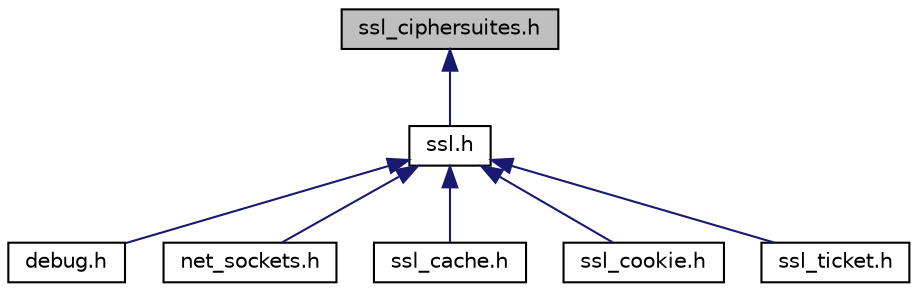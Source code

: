 digraph "ssl_ciphersuites.h"
{
  bgcolor="transparent";
  edge [fontname="Helvetica",fontsize="10",labelfontname="Helvetica",labelfontsize="10"];
  node [fontname="Helvetica",fontsize="10",shape=record];
  Node24 [label="ssl_ciphersuites.h",height=0.2,width=0.4,color="black", fillcolor="grey75", style="filled", fontcolor="black"];
  Node24 -> Node25 [dir="back",color="midnightblue",fontsize="10",style="solid",fontname="Helvetica"];
  Node25 [label="ssl.h",height=0.2,width=0.4,color="black",URL="$ssl_8h.html",tooltip="SSL/TLS functions. "];
  Node25 -> Node26 [dir="back",color="midnightblue",fontsize="10",style="solid",fontname="Helvetica"];
  Node26 [label="debug.h",height=0.2,width=0.4,color="black",URL="$debug_8h.html",tooltip="Functions for controlling and providing debug output from the library. "];
  Node25 -> Node27 [dir="back",color="midnightblue",fontsize="10",style="solid",fontname="Helvetica"];
  Node27 [label="net_sockets.h",height=0.2,width=0.4,color="black",URL="$net__sockets_8h.html",tooltip="Network sockets abstraction layer to integrate Mbed TLS into a BSD-style sockets API. "];
  Node25 -> Node28 [dir="back",color="midnightblue",fontsize="10",style="solid",fontname="Helvetica"];
  Node28 [label="ssl_cache.h",height=0.2,width=0.4,color="black",URL="$ssl__cache_8h.html",tooltip="SSL session cache implementation. "];
  Node25 -> Node29 [dir="back",color="midnightblue",fontsize="10",style="solid",fontname="Helvetica"];
  Node29 [label="ssl_cookie.h",height=0.2,width=0.4,color="black",URL="$ssl__cookie_8h.html",tooltip="DTLS cookie callbacks implementation. "];
  Node25 -> Node30 [dir="back",color="midnightblue",fontsize="10",style="solid",fontname="Helvetica"];
  Node30 [label="ssl_ticket.h",height=0.2,width=0.4,color="black",URL="$ssl__ticket_8h.html",tooltip="TLS server ticket callbacks implementation. "];
}
